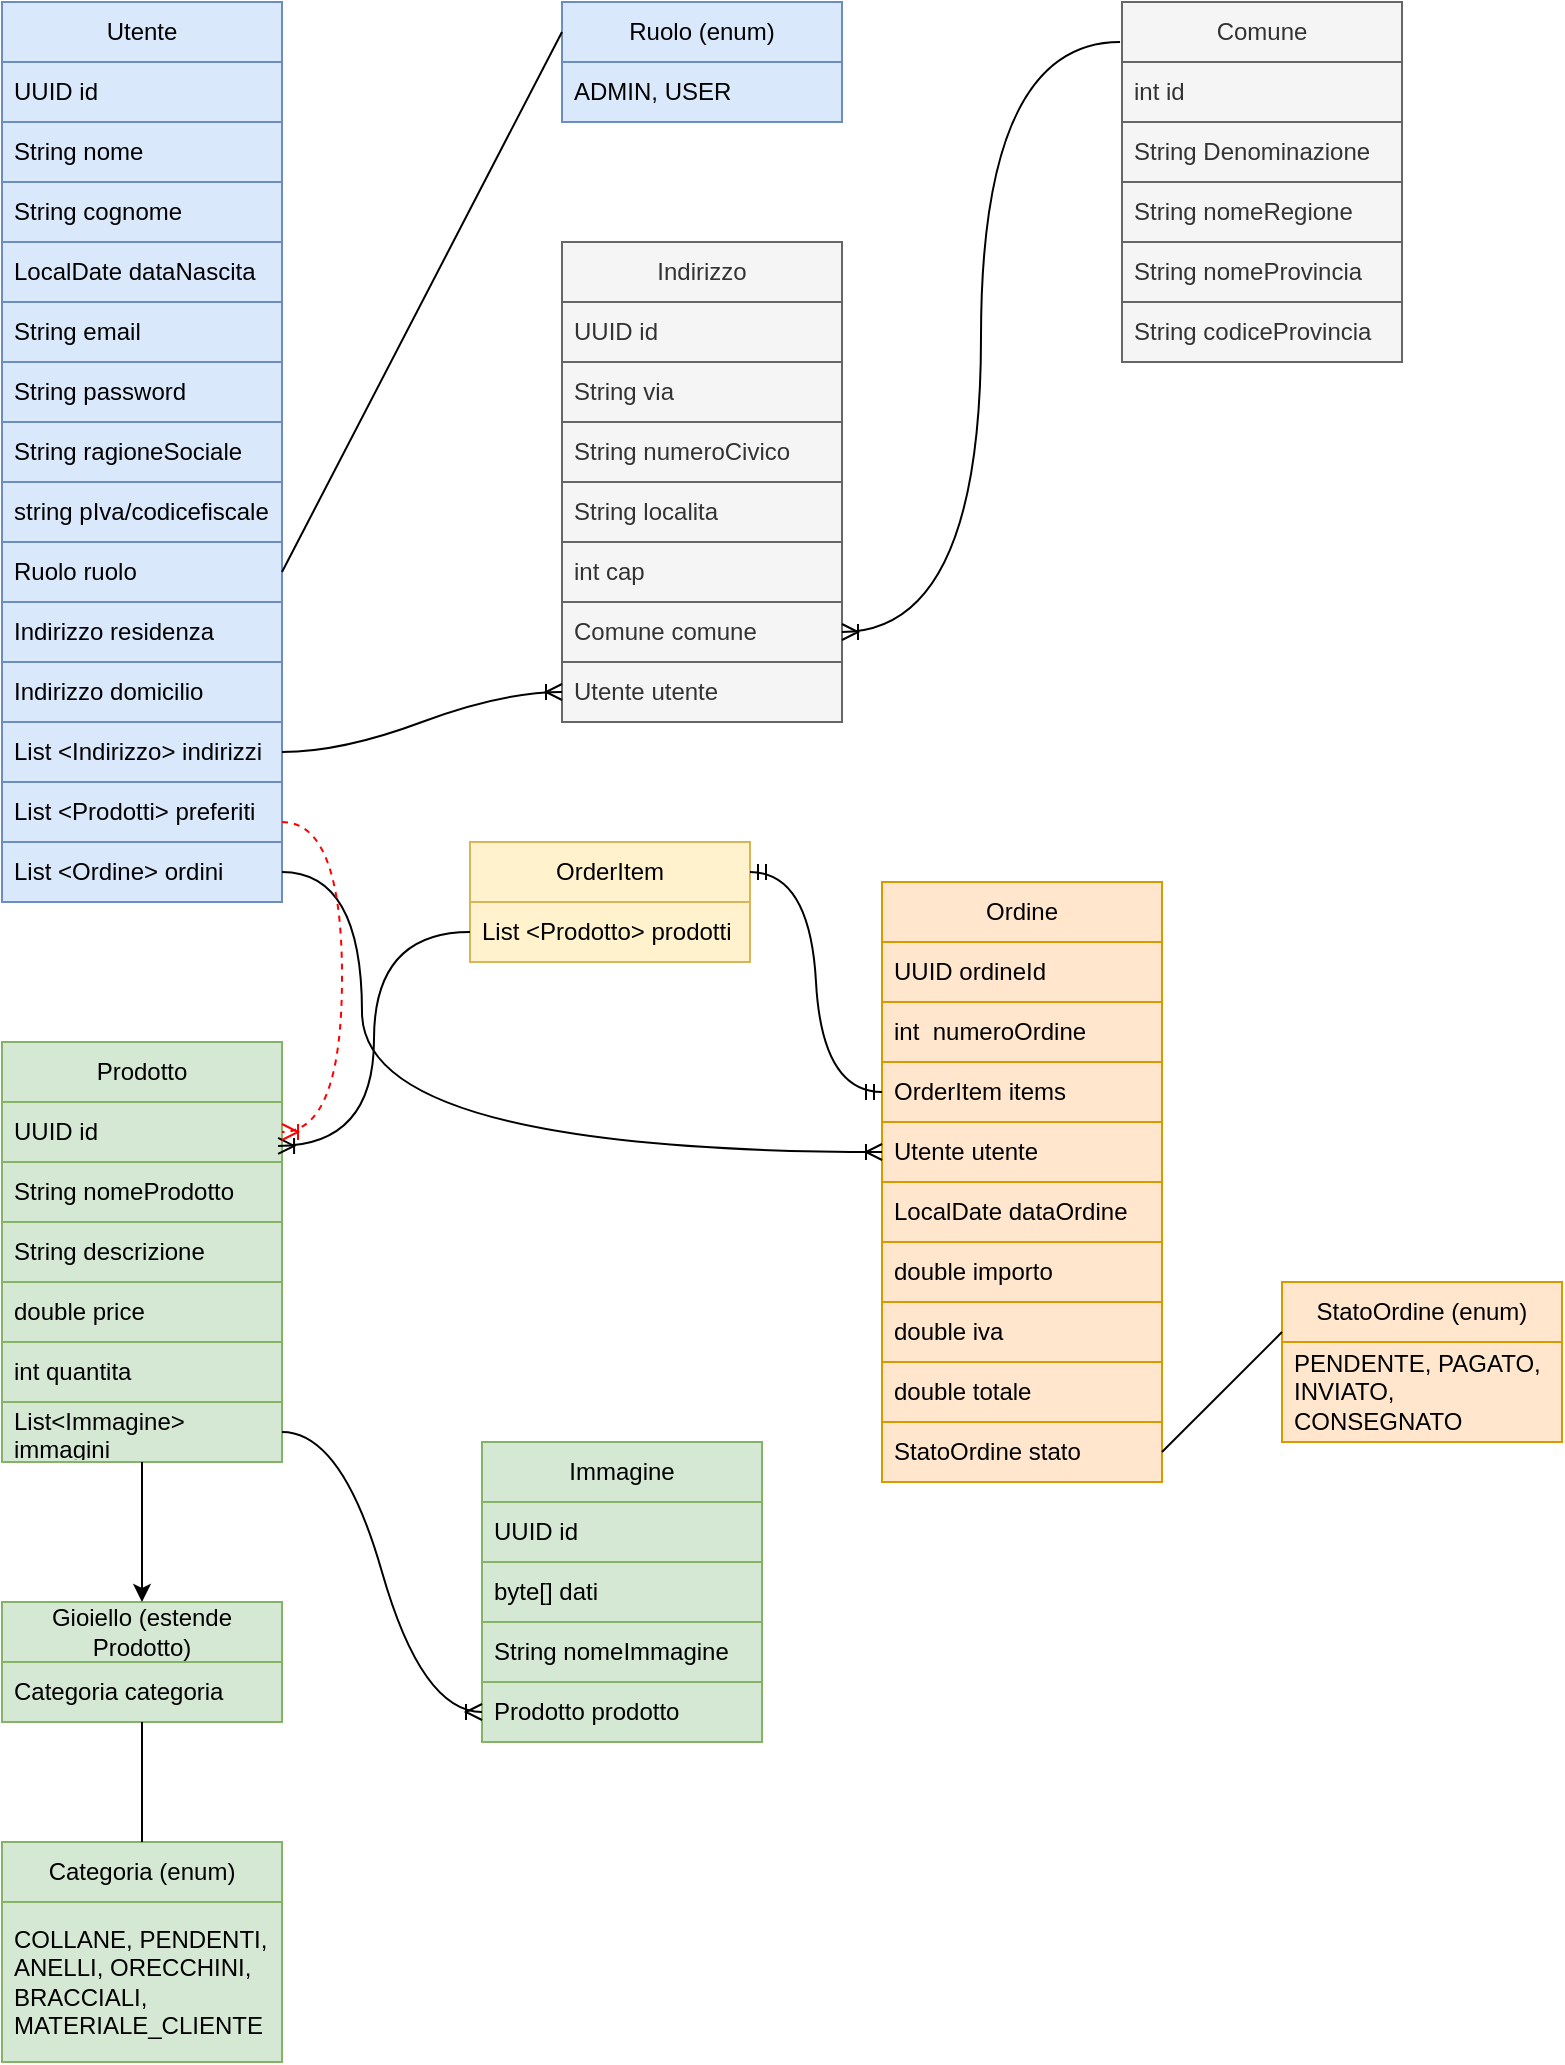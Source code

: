 <mxfile version="21.7.4" type="device">
  <diagram name="Pagina-1" id="P_G4udAecxbhIBq4Pmgk">
    <mxGraphModel dx="1434" dy="788" grid="1" gridSize="10" guides="1" tooltips="1" connect="1" arrows="1" fold="1" page="1" pageScale="1" pageWidth="827" pageHeight="1169" math="0" shadow="0">
      <root>
        <mxCell id="0" />
        <mxCell id="1" parent="0" />
        <mxCell id="TX8sB4JT6DrDPIx1a1a5-1" value="Utente" style="swimlane;fontStyle=0;childLayout=stackLayout;horizontal=1;startSize=30;horizontalStack=0;resizeParent=1;resizeParentMax=0;resizeLast=0;collapsible=1;marginBottom=0;whiteSpace=wrap;html=1;fillColor=#dae8fc;strokeColor=#6c8ebf;" parent="1" vertex="1">
          <mxGeometry x="40" y="120" width="140" height="450" as="geometry" />
        </mxCell>
        <mxCell id="TX8sB4JT6DrDPIx1a1a5-2" value="UUID id" style="text;strokeColor=#6c8ebf;fillColor=#dae8fc;align=left;verticalAlign=middle;spacingLeft=4;spacingRight=4;overflow=hidden;points=[[0,0.5],[1,0.5]];portConstraint=eastwest;rotatable=0;whiteSpace=wrap;html=1;" parent="TX8sB4JT6DrDPIx1a1a5-1" vertex="1">
          <mxGeometry y="30" width="140" height="30" as="geometry" />
        </mxCell>
        <mxCell id="TX8sB4JT6DrDPIx1a1a5-10" value="String nome" style="text;strokeColor=#6c8ebf;fillColor=#dae8fc;align=left;verticalAlign=middle;spacingLeft=4;spacingRight=4;overflow=hidden;points=[[0,0.5],[1,0.5]];portConstraint=eastwest;rotatable=0;whiteSpace=wrap;html=1;fillStyle=solid;" parent="TX8sB4JT6DrDPIx1a1a5-1" vertex="1">
          <mxGeometry y="60" width="140" height="30" as="geometry" />
        </mxCell>
        <mxCell id="TX8sB4JT6DrDPIx1a1a5-3" value="String cognome" style="text;strokeColor=#6c8ebf;fillColor=#dae8fc;align=left;verticalAlign=middle;spacingLeft=4;spacingRight=4;overflow=hidden;points=[[0,0.5],[1,0.5]];portConstraint=eastwest;rotatable=0;whiteSpace=wrap;html=1;fillStyle=solid;" parent="TX8sB4JT6DrDPIx1a1a5-1" vertex="1">
          <mxGeometry y="90" width="140" height="30" as="geometry" />
        </mxCell>
        <mxCell id="TX8sB4JT6DrDPIx1a1a5-6" value="LocalDate dataNascita" style="text;strokeColor=#6c8ebf;fillColor=#dae8fc;align=left;verticalAlign=middle;spacingLeft=4;spacingRight=4;overflow=hidden;points=[[0,0.5],[1,0.5]];portConstraint=eastwest;rotatable=0;whiteSpace=wrap;html=1;fillStyle=solid;" parent="TX8sB4JT6DrDPIx1a1a5-1" vertex="1">
          <mxGeometry y="120" width="140" height="30" as="geometry" />
        </mxCell>
        <mxCell id="TX8sB4JT6DrDPIx1a1a5-4" value="String email" style="text;strokeColor=#6c8ebf;fillColor=#dae8fc;align=left;verticalAlign=middle;spacingLeft=4;spacingRight=4;overflow=hidden;points=[[0,0.5],[1,0.5]];portConstraint=eastwest;rotatable=0;whiteSpace=wrap;html=1;fillStyle=solid;" parent="TX8sB4JT6DrDPIx1a1a5-1" vertex="1">
          <mxGeometry y="150" width="140" height="30" as="geometry" />
        </mxCell>
        <mxCell id="TX8sB4JT6DrDPIx1a1a5-19" value="String password" style="text;strokeColor=#6c8ebf;fillColor=#dae8fc;align=left;verticalAlign=middle;spacingLeft=4;spacingRight=4;overflow=hidden;points=[[0,0.5],[1,0.5]];portConstraint=eastwest;rotatable=0;whiteSpace=wrap;html=1;fillStyle=solid;" parent="TX8sB4JT6DrDPIx1a1a5-1" vertex="1">
          <mxGeometry y="180" width="140" height="30" as="geometry" />
        </mxCell>
        <mxCell id="TX8sB4JT6DrDPIx1a1a5-90" value="String ragioneSociale" style="text;strokeColor=#6c8ebf;fillColor=#dae8fc;align=left;verticalAlign=middle;spacingLeft=4;spacingRight=4;overflow=hidden;points=[[0,0.5],[1,0.5]];portConstraint=eastwest;rotatable=0;whiteSpace=wrap;html=1;fillStyle=solid;" parent="TX8sB4JT6DrDPIx1a1a5-1" vertex="1">
          <mxGeometry y="210" width="140" height="30" as="geometry" />
        </mxCell>
        <mxCell id="TX8sB4JT6DrDPIx1a1a5-91" value="string pIva/codicefiscale" style="text;strokeColor=#6c8ebf;fillColor=#dae8fc;align=left;verticalAlign=middle;spacingLeft=4;spacingRight=4;overflow=hidden;points=[[0,0.5],[1,0.5]];portConstraint=eastwest;rotatable=0;whiteSpace=wrap;html=1;fillStyle=solid;" parent="TX8sB4JT6DrDPIx1a1a5-1" vertex="1">
          <mxGeometry y="240" width="140" height="30" as="geometry" />
        </mxCell>
        <mxCell id="iK98xNIs0Vt937q_upnV-1" value="Ruolo ruolo" style="text;strokeColor=#6c8ebf;fillColor=#dae8fc;align=left;verticalAlign=middle;spacingLeft=4;spacingRight=4;overflow=hidden;points=[[0,0.5],[1,0.5]];portConstraint=eastwest;rotatable=0;whiteSpace=wrap;html=1;fillStyle=solid;" parent="TX8sB4JT6DrDPIx1a1a5-1" vertex="1">
          <mxGeometry y="270" width="140" height="30" as="geometry" />
        </mxCell>
        <mxCell id="TX8sB4JT6DrDPIx1a1a5-5" value="Indirizzo residenza" style="text;strokeColor=#6c8ebf;fillColor=#dae8fc;align=left;verticalAlign=middle;spacingLeft=4;spacingRight=4;overflow=hidden;points=[[0,0.5],[1,0.5]];portConstraint=eastwest;rotatable=0;whiteSpace=wrap;html=1;fillStyle=solid;" parent="TX8sB4JT6DrDPIx1a1a5-1" vertex="1">
          <mxGeometry y="300" width="140" height="30" as="geometry" />
        </mxCell>
        <mxCell id="iK98xNIs0Vt937q_upnV-2" value="Indirizzo domicilio" style="text;strokeColor=#6c8ebf;fillColor=#dae8fc;align=left;verticalAlign=middle;spacingLeft=4;spacingRight=4;overflow=hidden;points=[[0,0.5],[1,0.5]];portConstraint=eastwest;rotatable=0;whiteSpace=wrap;html=1;fillStyle=solid;" parent="TX8sB4JT6DrDPIx1a1a5-1" vertex="1">
          <mxGeometry y="330" width="140" height="30" as="geometry" />
        </mxCell>
        <mxCell id="TX8sB4JT6DrDPIx1a1a5-7" value="List &amp;lt;Indirizzo&amp;gt; indirizzi" style="text;strokeColor=#6c8ebf;fillColor=#dae8fc;align=left;verticalAlign=middle;spacingLeft=4;spacingRight=4;overflow=hidden;points=[[0,0.5],[1,0.5]];portConstraint=eastwest;rotatable=0;whiteSpace=wrap;html=1;fillStyle=solid;" parent="TX8sB4JT6DrDPIx1a1a5-1" vertex="1">
          <mxGeometry y="360" width="140" height="30" as="geometry" />
        </mxCell>
        <mxCell id="TX8sB4JT6DrDPIx1a1a5-8" value="List &amp;lt;Prodotti&amp;gt; preferiti" style="text;strokeColor=#6c8ebf;fillColor=#dae8fc;align=left;verticalAlign=middle;spacingLeft=4;spacingRight=4;overflow=hidden;points=[[0,0.5],[1,0.5]];portConstraint=eastwest;rotatable=0;whiteSpace=wrap;html=1;fillStyle=solid;" parent="TX8sB4JT6DrDPIx1a1a5-1" vertex="1">
          <mxGeometry y="390" width="140" height="30" as="geometry" />
        </mxCell>
        <mxCell id="TX8sB4JT6DrDPIx1a1a5-40" value="List &amp;lt;Ordine&amp;gt; ordini" style="text;strokeColor=#6c8ebf;fillColor=#dae8fc;align=left;verticalAlign=middle;spacingLeft=4;spacingRight=4;overflow=hidden;points=[[0,0.5],[1,0.5]];portConstraint=eastwest;rotatable=0;whiteSpace=wrap;html=1;fillStyle=solid;" parent="TX8sB4JT6DrDPIx1a1a5-1" vertex="1">
          <mxGeometry y="420" width="140" height="30" as="geometry" />
        </mxCell>
        <mxCell id="TX8sB4JT6DrDPIx1a1a5-11" value="Indirizzo" style="swimlane;fontStyle=0;childLayout=stackLayout;horizontal=1;startSize=30;horizontalStack=0;resizeParent=1;resizeParentMax=0;resizeLast=0;collapsible=1;marginBottom=0;whiteSpace=wrap;html=1;fillColor=#f5f5f5;strokeColor=#666666;fontColor=#333333;" parent="1" vertex="1">
          <mxGeometry x="320" y="240" width="140" height="240" as="geometry" />
        </mxCell>
        <mxCell id="TX8sB4JT6DrDPIx1a1a5-12" value="UUID id" style="text;strokeColor=#666666;fillColor=#f5f5f5;align=left;verticalAlign=middle;spacingLeft=4;spacingRight=4;overflow=hidden;points=[[0,0.5],[1,0.5]];portConstraint=eastwest;rotatable=0;whiteSpace=wrap;html=1;fontColor=#333333;" parent="TX8sB4JT6DrDPIx1a1a5-11" vertex="1">
          <mxGeometry y="30" width="140" height="30" as="geometry" />
        </mxCell>
        <mxCell id="TX8sB4JT6DrDPIx1a1a5-13" value="String via" style="text;strokeColor=#666666;fillColor=#f5f5f5;align=left;verticalAlign=middle;spacingLeft=4;spacingRight=4;overflow=hidden;points=[[0,0.5],[1,0.5]];portConstraint=eastwest;rotatable=0;whiteSpace=wrap;html=1;fontColor=#333333;" parent="TX8sB4JT6DrDPIx1a1a5-11" vertex="1">
          <mxGeometry y="60" width="140" height="30" as="geometry" />
        </mxCell>
        <mxCell id="TX8sB4JT6DrDPIx1a1a5-14" value="String numeroCivico" style="text;strokeColor=#666666;fillColor=#f5f5f5;align=left;verticalAlign=middle;spacingLeft=4;spacingRight=4;overflow=hidden;points=[[0,0.5],[1,0.5]];portConstraint=eastwest;rotatable=0;whiteSpace=wrap;html=1;fontColor=#333333;" parent="TX8sB4JT6DrDPIx1a1a5-11" vertex="1">
          <mxGeometry y="90" width="140" height="30" as="geometry" />
        </mxCell>
        <mxCell id="TX8sB4JT6DrDPIx1a1a5-15" value="String localita" style="text;strokeColor=#666666;fillColor=#f5f5f5;align=left;verticalAlign=middle;spacingLeft=4;spacingRight=4;overflow=hidden;points=[[0,0.5],[1,0.5]];portConstraint=eastwest;rotatable=0;whiteSpace=wrap;html=1;fontColor=#333333;" parent="TX8sB4JT6DrDPIx1a1a5-11" vertex="1">
          <mxGeometry y="120" width="140" height="30" as="geometry" />
        </mxCell>
        <mxCell id="TX8sB4JT6DrDPIx1a1a5-16" value="int cap" style="text;strokeColor=#666666;fillColor=#f5f5f5;align=left;verticalAlign=middle;spacingLeft=4;spacingRight=4;overflow=hidden;points=[[0,0.5],[1,0.5]];portConstraint=eastwest;rotatable=0;whiteSpace=wrap;html=1;fontColor=#333333;" parent="TX8sB4JT6DrDPIx1a1a5-11" vertex="1">
          <mxGeometry y="150" width="140" height="30" as="geometry" />
        </mxCell>
        <mxCell id="TX8sB4JT6DrDPIx1a1a5-17" value="Comune comune" style="text;strokeColor=#666666;fillColor=#f5f5f5;align=left;verticalAlign=middle;spacingLeft=4;spacingRight=4;overflow=hidden;points=[[0,0.5],[1,0.5]];portConstraint=eastwest;rotatable=0;whiteSpace=wrap;html=1;fontColor=#333333;" parent="TX8sB4JT6DrDPIx1a1a5-11" vertex="1">
          <mxGeometry y="180" width="140" height="30" as="geometry" />
        </mxCell>
        <mxCell id="TX8sB4JT6DrDPIx1a1a5-36" value="Utente utente" style="text;strokeColor=#666666;fillColor=#f5f5f5;align=left;verticalAlign=middle;spacingLeft=4;spacingRight=4;overflow=hidden;points=[[0,0.5],[1,0.5]];portConstraint=eastwest;rotatable=0;whiteSpace=wrap;html=1;fontColor=#333333;" parent="TX8sB4JT6DrDPIx1a1a5-11" vertex="1">
          <mxGeometry y="210" width="140" height="30" as="geometry" />
        </mxCell>
        <mxCell id="TX8sB4JT6DrDPIx1a1a5-20" value="Ruolo (enum)" style="swimlane;fontStyle=0;childLayout=stackLayout;horizontal=1;startSize=30;horizontalStack=0;resizeParent=1;resizeParentMax=0;resizeLast=0;collapsible=1;marginBottom=0;whiteSpace=wrap;html=1;fillColor=#dae8fc;strokeColor=#6c8ebf;" parent="1" vertex="1">
          <mxGeometry x="320" y="120" width="140" height="60" as="geometry" />
        </mxCell>
        <mxCell id="TX8sB4JT6DrDPIx1a1a5-21" value="ADMIN, USER" style="text;strokeColor=#6c8ebf;fillColor=#dae8fc;align=left;verticalAlign=middle;spacingLeft=4;spacingRight=4;overflow=hidden;points=[[0,0.5],[1,0.5]];portConstraint=eastwest;rotatable=0;whiteSpace=wrap;html=1;" parent="TX8sB4JT6DrDPIx1a1a5-20" vertex="1">
          <mxGeometry y="30" width="140" height="30" as="geometry" />
        </mxCell>
        <mxCell id="TX8sB4JT6DrDPIx1a1a5-24" value="" style="endArrow=none;html=1;rounded=0;exitX=1;exitY=0.5;exitDx=0;exitDy=0;entryX=0;entryY=0.25;entryDx=0;entryDy=0;" parent="1" source="iK98xNIs0Vt937q_upnV-1" target="TX8sB4JT6DrDPIx1a1a5-20" edge="1">
          <mxGeometry width="50" height="50" relative="1" as="geometry">
            <mxPoint x="390" y="430" as="sourcePoint" />
            <mxPoint x="440" y="380" as="targetPoint" />
          </mxGeometry>
        </mxCell>
        <mxCell id="TX8sB4JT6DrDPIx1a1a5-25" value="Comune" style="swimlane;fontStyle=0;childLayout=stackLayout;horizontal=1;startSize=30;horizontalStack=0;resizeParent=1;resizeParentMax=0;resizeLast=0;collapsible=1;marginBottom=0;whiteSpace=wrap;html=1;fillColor=#f5f5f5;fontColor=#333333;strokeColor=#666666;" parent="1" vertex="1">
          <mxGeometry x="600" y="120" width="140" height="180" as="geometry" />
        </mxCell>
        <mxCell id="TX8sB4JT6DrDPIx1a1a5-26" value="int id" style="text;strokeColor=#666666;fillColor=#f5f5f5;align=left;verticalAlign=middle;spacingLeft=4;spacingRight=4;overflow=hidden;points=[[0,0.5],[1,0.5]];portConstraint=eastwest;rotatable=0;whiteSpace=wrap;html=1;fontColor=#333333;fillStyle=auto;" parent="TX8sB4JT6DrDPIx1a1a5-25" vertex="1">
          <mxGeometry y="30" width="140" height="30" as="geometry" />
        </mxCell>
        <mxCell id="iK98xNIs0Vt937q_upnV-3" value="String Denominazione" style="text;strokeColor=#666666;fillColor=#f5f5f5;align=left;verticalAlign=middle;spacingLeft=4;spacingRight=4;overflow=hidden;points=[[0,0.5],[1,0.5]];portConstraint=eastwest;rotatable=0;whiteSpace=wrap;html=1;fontColor=#333333;fillStyle=auto;" parent="TX8sB4JT6DrDPIx1a1a5-25" vertex="1">
          <mxGeometry y="60" width="140" height="30" as="geometry" />
        </mxCell>
        <mxCell id="TX8sB4JT6DrDPIx1a1a5-28" value="String nomeRegione" style="text;strokeColor=#666666;fillColor=#f5f5f5;align=left;verticalAlign=middle;spacingLeft=4;spacingRight=4;overflow=hidden;points=[[0,0.5],[1,0.5]];portConstraint=eastwest;rotatable=0;whiteSpace=wrap;html=1;fontColor=#333333;" parent="TX8sB4JT6DrDPIx1a1a5-25" vertex="1">
          <mxGeometry y="90" width="140" height="30" as="geometry" />
        </mxCell>
        <mxCell id="iK98xNIs0Vt937q_upnV-4" value="String nomeProvincia" style="text;strokeColor=#666666;fillColor=#f5f5f5;align=left;verticalAlign=middle;spacingLeft=4;spacingRight=4;overflow=hidden;points=[[0,0.5],[1,0.5]];portConstraint=eastwest;rotatable=0;whiteSpace=wrap;html=1;fontColor=#333333;" parent="TX8sB4JT6DrDPIx1a1a5-25" vertex="1">
          <mxGeometry y="120" width="140" height="30" as="geometry" />
        </mxCell>
        <mxCell id="TX8sB4JT6DrDPIx1a1a5-29" value="String codiceProvincia" style="text;strokeColor=#666666;fillColor=#f5f5f5;align=left;verticalAlign=middle;spacingLeft=4;spacingRight=4;overflow=hidden;points=[[0,0.5],[1,0.5]];portConstraint=eastwest;rotatable=0;whiteSpace=wrap;html=1;fontColor=#333333;" parent="TX8sB4JT6DrDPIx1a1a5-25" vertex="1">
          <mxGeometry y="150" width="140" height="30" as="geometry" />
        </mxCell>
        <mxCell id="TX8sB4JT6DrDPIx1a1a5-38" value="" style="edgeStyle=elbowEdgeStyle;fontSize=12;html=1;endArrow=ERoneToMany;exitX=-0.007;exitY=0.111;exitDx=0;exitDy=0;exitPerimeter=0;entryX=1;entryY=0.5;entryDx=0;entryDy=0;curved=1;" parent="1" source="TX8sB4JT6DrDPIx1a1a5-25" target="TX8sB4JT6DrDPIx1a1a5-17" edge="1">
          <mxGeometry width="100" height="100" relative="1" as="geometry">
            <mxPoint x="590" y="140" as="sourcePoint" />
            <mxPoint x="480" y="240" as="targetPoint" />
          </mxGeometry>
        </mxCell>
        <mxCell id="TX8sB4JT6DrDPIx1a1a5-39" value="" style="edgeStyle=entityRelationEdgeStyle;fontSize=12;html=1;endArrow=ERoneToMany;exitX=1;exitY=0.5;exitDx=0;exitDy=0;entryX=0;entryY=0.5;entryDx=0;entryDy=0;curved=1;" parent="1" source="TX8sB4JT6DrDPIx1a1a5-7" target="TX8sB4JT6DrDPIx1a1a5-36" edge="1">
          <mxGeometry width="100" height="100" relative="1" as="geometry">
            <mxPoint x="360" y="440" as="sourcePoint" />
            <mxPoint x="460" y="340" as="targetPoint" />
          </mxGeometry>
        </mxCell>
        <mxCell id="TX8sB4JT6DrDPIx1a1a5-42" value="Prodotto" style="swimlane;fontStyle=0;childLayout=stackLayout;horizontal=1;startSize=30;horizontalStack=0;resizeParent=1;resizeParentMax=0;resizeLast=0;collapsible=1;marginBottom=0;whiteSpace=wrap;html=1;fillColor=#d5e8d4;strokeColor=#82b366;" parent="1" vertex="1">
          <mxGeometry x="40" y="640" width="140" height="210" as="geometry" />
        </mxCell>
        <mxCell id="TX8sB4JT6DrDPIx1a1a5-43" value="UUID id" style="text;strokeColor=#82b366;fillColor=#d5e8d4;align=left;verticalAlign=middle;spacingLeft=4;spacingRight=4;overflow=hidden;points=[[0,0.5],[1,0.5]];portConstraint=eastwest;rotatable=0;whiteSpace=wrap;html=1;" parent="TX8sB4JT6DrDPIx1a1a5-42" vertex="1">
          <mxGeometry y="30" width="140" height="30" as="geometry" />
        </mxCell>
        <mxCell id="TX8sB4JT6DrDPIx1a1a5-44" value="String nomeProdotto" style="text;strokeColor=#82b366;fillColor=#d5e8d4;align=left;verticalAlign=middle;spacingLeft=4;spacingRight=4;overflow=hidden;points=[[0,0.5],[1,0.5]];portConstraint=eastwest;rotatable=0;whiteSpace=wrap;html=1;" parent="TX8sB4JT6DrDPIx1a1a5-42" vertex="1">
          <mxGeometry y="60" width="140" height="30" as="geometry" />
        </mxCell>
        <mxCell id="TX8sB4JT6DrDPIx1a1a5-45" value="String descrizione" style="text;strokeColor=#82b366;fillColor=#d5e8d4;align=left;verticalAlign=middle;spacingLeft=4;spacingRight=4;overflow=hidden;points=[[0,0.5],[1,0.5]];portConstraint=eastwest;rotatable=0;whiteSpace=wrap;html=1;" parent="TX8sB4JT6DrDPIx1a1a5-42" vertex="1">
          <mxGeometry y="90" width="140" height="30" as="geometry" />
        </mxCell>
        <mxCell id="TX8sB4JT6DrDPIx1a1a5-46" value="double price" style="text;strokeColor=#82b366;fillColor=#d5e8d4;align=left;verticalAlign=middle;spacingLeft=4;spacingRight=4;overflow=hidden;points=[[0,0.5],[1,0.5]];portConstraint=eastwest;rotatable=0;whiteSpace=wrap;html=1;" parent="TX8sB4JT6DrDPIx1a1a5-42" vertex="1">
          <mxGeometry y="120" width="140" height="30" as="geometry" />
        </mxCell>
        <mxCell id="TX8sB4JT6DrDPIx1a1a5-48" value="int quantita" style="text;strokeColor=#82b366;fillColor=#d5e8d4;align=left;verticalAlign=middle;spacingLeft=4;spacingRight=4;overflow=hidden;points=[[0,0.5],[1,0.5]];portConstraint=eastwest;rotatable=0;whiteSpace=wrap;html=1;" parent="TX8sB4JT6DrDPIx1a1a5-42" vertex="1">
          <mxGeometry y="150" width="140" height="30" as="geometry" />
        </mxCell>
        <mxCell id="TX8sB4JT6DrDPIx1a1a5-47" value="List&amp;lt;Immagine&amp;gt; immagini" style="text;strokeColor=#82b366;fillColor=#d5e8d4;align=left;verticalAlign=middle;spacingLeft=4;spacingRight=4;overflow=hidden;points=[[0,0.5],[1,0.5]];portConstraint=eastwest;rotatable=0;whiteSpace=wrap;html=1;" parent="TX8sB4JT6DrDPIx1a1a5-42" vertex="1">
          <mxGeometry y="180" width="140" height="30" as="geometry" />
        </mxCell>
        <mxCell id="TX8sB4JT6DrDPIx1a1a5-60" value="Gioiello (estende Prodotto)" style="swimlane;fontStyle=0;childLayout=stackLayout;horizontal=1;startSize=30;horizontalStack=0;resizeParent=1;resizeParentMax=0;resizeLast=0;collapsible=1;marginBottom=0;whiteSpace=wrap;html=1;fillColor=#d5e8d4;strokeColor=#82b366;" parent="1" vertex="1">
          <mxGeometry x="40" y="920" width="140" height="60" as="geometry" />
        </mxCell>
        <mxCell id="TX8sB4JT6DrDPIx1a1a5-61" value="Categoria categoria" style="text;strokeColor=#82b366;fillColor=#d5e8d4;align=left;verticalAlign=middle;spacingLeft=4;spacingRight=4;overflow=hidden;points=[[0,0.5],[1,0.5]];portConstraint=eastwest;rotatable=0;whiteSpace=wrap;html=1;" parent="TX8sB4JT6DrDPIx1a1a5-60" vertex="1">
          <mxGeometry y="30" width="140" height="30" as="geometry" />
        </mxCell>
        <mxCell id="TX8sB4JT6DrDPIx1a1a5-64" value="" style="endArrow=classic;html=1;rounded=0;exitX=0.5;exitY=1;exitDx=0;exitDy=0;entryX=0.5;entryY=0;entryDx=0;entryDy=0;" parent="1" source="TX8sB4JT6DrDPIx1a1a5-42" target="TX8sB4JT6DrDPIx1a1a5-60" edge="1">
          <mxGeometry width="50" height="50" relative="1" as="geometry">
            <mxPoint x="390" y="890" as="sourcePoint" />
            <mxPoint x="440" y="840" as="targetPoint" />
          </mxGeometry>
        </mxCell>
        <mxCell id="TX8sB4JT6DrDPIx1a1a5-65" value="Categoria (enum)" style="swimlane;fontStyle=0;childLayout=stackLayout;horizontal=1;startSize=30;horizontalStack=0;resizeParent=1;resizeParentMax=0;resizeLast=0;collapsible=1;marginBottom=0;whiteSpace=wrap;html=1;fillColor=#d5e8d4;strokeColor=#82b366;" parent="1" vertex="1">
          <mxGeometry x="40" y="1040" width="140" height="80" as="geometry" />
        </mxCell>
        <mxCell id="TX8sB4JT6DrDPIx1a1a5-69" value="" style="endArrow=none;html=1;rounded=0;entryX=0.5;entryY=0;entryDx=0;entryDy=0;exitX=0.5;exitY=1;exitDx=0;exitDy=0;" parent="1" source="TX8sB4JT6DrDPIx1a1a5-60" target="TX8sB4JT6DrDPIx1a1a5-65" edge="1">
          <mxGeometry width="50" height="50" relative="1" as="geometry">
            <mxPoint x="120" y="990" as="sourcePoint" />
            <mxPoint x="440" y="690" as="targetPoint" />
          </mxGeometry>
        </mxCell>
        <mxCell id="TX8sB4JT6DrDPIx1a1a5-72" value="Ordine" style="swimlane;fontStyle=0;childLayout=stackLayout;horizontal=1;startSize=30;horizontalStack=0;resizeParent=1;resizeParentMax=0;resizeLast=0;collapsible=1;marginBottom=0;whiteSpace=wrap;html=1;fillColor=#ffe6cc;strokeColor=#d79b00;" parent="1" vertex="1">
          <mxGeometry x="480" y="560" width="140" height="300" as="geometry" />
        </mxCell>
        <mxCell id="TX8sB4JT6DrDPIx1a1a5-73" value="UUID ordineId" style="text;strokeColor=#d79b00;fillColor=#ffe6cc;align=left;verticalAlign=middle;spacingLeft=4;spacingRight=4;overflow=hidden;points=[[0,0.5],[1,0.5]];portConstraint=eastwest;rotatable=0;whiteSpace=wrap;html=1;" parent="TX8sB4JT6DrDPIx1a1a5-72" vertex="1">
          <mxGeometry y="30" width="140" height="30" as="geometry" />
        </mxCell>
        <mxCell id="TX8sB4JT6DrDPIx1a1a5-76" value="int&amp;nbsp; numeroOrdine" style="text;strokeColor=#d79b00;fillColor=#ffe6cc;align=left;verticalAlign=middle;spacingLeft=4;spacingRight=4;overflow=hidden;points=[[0,0.5],[1,0.5]];portConstraint=eastwest;rotatable=0;whiteSpace=wrap;html=1;" parent="TX8sB4JT6DrDPIx1a1a5-72" vertex="1">
          <mxGeometry y="60" width="140" height="30" as="geometry" />
        </mxCell>
        <mxCell id="TX8sB4JT6DrDPIx1a1a5-74" value="OrderItem items" style="text;strokeColor=#d79b00;fillColor=#ffe6cc;align=left;verticalAlign=middle;spacingLeft=4;spacingRight=4;overflow=hidden;points=[[0,0.5],[1,0.5]];portConstraint=eastwest;rotatable=0;whiteSpace=wrap;html=1;" parent="TX8sB4JT6DrDPIx1a1a5-72" vertex="1">
          <mxGeometry y="90" width="140" height="30" as="geometry" />
        </mxCell>
        <mxCell id="TX8sB4JT6DrDPIx1a1a5-75" value="Utente utente" style="text;strokeColor=#d79b00;fillColor=#ffe6cc;align=left;verticalAlign=middle;spacingLeft=4;spacingRight=4;overflow=hidden;points=[[0,0.5],[1,0.5]];portConstraint=eastwest;rotatable=0;whiteSpace=wrap;html=1;" parent="TX8sB4JT6DrDPIx1a1a5-72" vertex="1">
          <mxGeometry y="120" width="140" height="30" as="geometry" />
        </mxCell>
        <mxCell id="TX8sB4JT6DrDPIx1a1a5-88" value="LocalDate dataOrdine" style="text;strokeColor=#d79b00;fillColor=#ffe6cc;align=left;verticalAlign=middle;spacingLeft=4;spacingRight=4;overflow=hidden;points=[[0,0.5],[1,0.5]];portConstraint=eastwest;rotatable=0;whiteSpace=wrap;html=1;" parent="TX8sB4JT6DrDPIx1a1a5-72" vertex="1">
          <mxGeometry y="150" width="140" height="30" as="geometry" />
        </mxCell>
        <mxCell id="TX8sB4JT6DrDPIx1a1a5-101" value="double importo" style="text;strokeColor=#d79b00;fillColor=#ffe6cc;align=left;verticalAlign=middle;spacingLeft=4;spacingRight=4;overflow=hidden;points=[[0,0.5],[1,0.5]];portConstraint=eastwest;rotatable=0;whiteSpace=wrap;html=1;" parent="TX8sB4JT6DrDPIx1a1a5-72" vertex="1">
          <mxGeometry y="180" width="140" height="30" as="geometry" />
        </mxCell>
        <mxCell id="TX8sB4JT6DrDPIx1a1a5-102" value="double iva" style="text;strokeColor=#d79b00;fillColor=#ffe6cc;align=left;verticalAlign=middle;spacingLeft=4;spacingRight=4;overflow=hidden;points=[[0,0.5],[1,0.5]];portConstraint=eastwest;rotatable=0;whiteSpace=wrap;html=1;" parent="TX8sB4JT6DrDPIx1a1a5-72" vertex="1">
          <mxGeometry y="210" width="140" height="30" as="geometry" />
        </mxCell>
        <mxCell id="TX8sB4JT6DrDPIx1a1a5-77" value="double totale" style="text;strokeColor=#d79b00;fillColor=#ffe6cc;align=left;verticalAlign=middle;spacingLeft=4;spacingRight=4;overflow=hidden;points=[[0,0.5],[1,0.5]];portConstraint=eastwest;rotatable=0;whiteSpace=wrap;html=1;" parent="TX8sB4JT6DrDPIx1a1a5-72" vertex="1">
          <mxGeometry y="240" width="140" height="30" as="geometry" />
        </mxCell>
        <mxCell id="TX8sB4JT6DrDPIx1a1a5-78" value="StatoOrdine stato" style="text;strokeColor=#d79b00;fillColor=#ffe6cc;align=left;verticalAlign=middle;spacingLeft=4;spacingRight=4;overflow=hidden;points=[[0,0.5],[1,0.5]];portConstraint=eastwest;rotatable=0;whiteSpace=wrap;html=1;" parent="TX8sB4JT6DrDPIx1a1a5-72" vertex="1">
          <mxGeometry y="270" width="140" height="30" as="geometry" />
        </mxCell>
        <mxCell id="TX8sB4JT6DrDPIx1a1a5-79" value="StatoOrdine (enum)" style="swimlane;fontStyle=0;childLayout=stackLayout;horizontal=1;startSize=30;horizontalStack=0;resizeParent=1;resizeParentMax=0;resizeLast=0;collapsible=1;marginBottom=0;whiteSpace=wrap;html=1;fillColor=#ffe6cc;strokeColor=#d79b00;" parent="1" vertex="1">
          <mxGeometry x="680" y="760" width="140" height="80" as="geometry" />
        </mxCell>
        <mxCell id="TX8sB4JT6DrDPIx1a1a5-80" value="PENDENTE, PAGATO, INVIATO, CONSEGNATO" style="text;strokeColor=#d79b00;fillColor=#ffe6cc;align=left;verticalAlign=middle;spacingLeft=4;spacingRight=4;overflow=hidden;points=[[0,0.5],[1,0.5]];portConstraint=eastwest;rotatable=0;whiteSpace=wrap;html=1;" parent="TX8sB4JT6DrDPIx1a1a5-79" vertex="1">
          <mxGeometry y="30" width="140" height="50" as="geometry" />
        </mxCell>
        <mxCell id="TX8sB4JT6DrDPIx1a1a5-83" value="" style="endArrow=none;html=1;rounded=0;exitX=1;exitY=0.5;exitDx=0;exitDy=0;entryX=0;entryY=0.313;entryDx=0;entryDy=0;entryPerimeter=0;" parent="1" source="TX8sB4JT6DrDPIx1a1a5-78" target="TX8sB4JT6DrDPIx1a1a5-79" edge="1">
          <mxGeometry width="50" height="50" relative="1" as="geometry">
            <mxPoint x="590" y="760" as="sourcePoint" />
            <mxPoint x="640" y="710" as="targetPoint" />
          </mxGeometry>
        </mxCell>
        <mxCell id="TX8sB4JT6DrDPIx1a1a5-86" value="" style="edgeStyle=elbowEdgeStyle;fontSize=12;html=1;endArrow=ERoneToMany;exitX=1;exitY=0.5;exitDx=0;exitDy=0;entryX=0;entryY=0.5;entryDx=0;entryDy=0;curved=1;" parent="1" source="TX8sB4JT6DrDPIx1a1a5-40" target="TX8sB4JT6DrDPIx1a1a5-75" edge="1">
          <mxGeometry width="100" height="100" relative="1" as="geometry">
            <mxPoint x="240" y="520" as="sourcePoint" />
            <mxPoint x="320" y="600" as="targetPoint" />
            <Array as="points">
              <mxPoint x="220" y="600" />
            </Array>
          </mxGeometry>
        </mxCell>
        <mxCell id="TX8sB4JT6DrDPIx1a1a5-92" value="OrderItem" style="swimlane;fontStyle=0;childLayout=stackLayout;horizontal=1;startSize=30;horizontalStack=0;resizeParent=1;resizeParentMax=0;resizeLast=0;collapsible=1;marginBottom=0;whiteSpace=wrap;html=1;fillColor=#fff2cc;strokeColor=#d6b656;" parent="1" vertex="1">
          <mxGeometry x="274" y="540" width="140" height="60" as="geometry" />
        </mxCell>
        <mxCell id="TX8sB4JT6DrDPIx1a1a5-93" value="List &amp;lt;Prodotto&amp;gt; prodotti" style="text;strokeColor=#d6b656;fillColor=#fff2cc;align=left;verticalAlign=middle;spacingLeft=4;spacingRight=4;overflow=hidden;points=[[0,0.5],[1,0.5]];portConstraint=eastwest;rotatable=0;whiteSpace=wrap;html=1;" parent="TX8sB4JT6DrDPIx1a1a5-92" vertex="1">
          <mxGeometry y="30" width="140" height="30" as="geometry" />
        </mxCell>
        <mxCell id="TX8sB4JT6DrDPIx1a1a5-97" value="" style="edgeStyle=elbowEdgeStyle;fontSize=12;html=1;endArrow=ERoneToMany;exitX=0;exitY=0.5;exitDx=0;exitDy=0;entryX=0.986;entryY=0.733;entryDx=0;entryDy=0;entryPerimeter=0;curved=1;" parent="1" source="TX8sB4JT6DrDPIx1a1a5-93" target="TX8sB4JT6DrDPIx1a1a5-43" edge="1">
          <mxGeometry width="100" height="100" relative="1" as="geometry">
            <mxPoint x="280" y="630" as="sourcePoint" />
            <mxPoint x="180" y="570" as="targetPoint" />
          </mxGeometry>
        </mxCell>
        <mxCell id="TX8sB4JT6DrDPIx1a1a5-98" value="" style="edgeStyle=entityRelationEdgeStyle;fontSize=12;html=1;endArrow=ERmandOne;startArrow=ERmandOne;exitX=1;exitY=0.25;exitDx=0;exitDy=0;entryX=0;entryY=0.5;entryDx=0;entryDy=0;curved=1;" parent="1" source="TX8sB4JT6DrDPIx1a1a5-92" target="TX8sB4JT6DrDPIx1a1a5-74" edge="1">
          <mxGeometry width="100" height="100" relative="1" as="geometry">
            <mxPoint x="400" y="580" as="sourcePoint" />
            <mxPoint x="500" y="480" as="targetPoint" />
            <Array as="points">
              <mxPoint x="460" y="650" />
              <mxPoint x="440" y="620" />
              <mxPoint x="460" y="650" />
              <mxPoint x="460" y="670" />
              <mxPoint x="500" y="650" />
              <mxPoint x="470" y="650" />
            </Array>
          </mxGeometry>
        </mxCell>
        <mxCell id="TX8sB4JT6DrDPIx1a1a5-99" value="" style="edgeStyle=entityRelationEdgeStyle;fontSize=12;html=1;endArrow=ERoneToMany;exitX=1;exitY=0.667;exitDx=0;exitDy=0;exitPerimeter=0;dashed=1;curved=1;strokeColor=#FF0000;" parent="1" source="TX8sB4JT6DrDPIx1a1a5-8" target="TX8sB4JT6DrDPIx1a1a5-43" edge="1">
          <mxGeometry width="100" height="100" relative="1" as="geometry">
            <mxPoint x="190" y="470" as="sourcePoint" />
            <mxPoint x="290" y="660" as="targetPoint" />
          </mxGeometry>
        </mxCell>
        <mxCell id="dxjepYXYrTNQEl2U8GRc-1" value="Immagine" style="swimlane;fontStyle=0;childLayout=stackLayout;horizontal=1;startSize=30;horizontalStack=0;resizeParent=1;resizeParentMax=0;resizeLast=0;collapsible=1;marginBottom=0;whiteSpace=wrap;html=1;fillColor=#d5e8d4;strokeColor=#82b366;" parent="1" vertex="1">
          <mxGeometry x="280" y="840" width="140" height="150" as="geometry" />
        </mxCell>
        <mxCell id="dxjepYXYrTNQEl2U8GRc-2" value="UUID id" style="text;strokeColor=#82b366;fillColor=#d5e8d4;align=left;verticalAlign=middle;spacingLeft=4;spacingRight=4;overflow=hidden;points=[[0,0.5],[1,0.5]];portConstraint=eastwest;rotatable=0;whiteSpace=wrap;html=1;" parent="dxjepYXYrTNQEl2U8GRc-1" vertex="1">
          <mxGeometry y="30" width="140" height="30" as="geometry" />
        </mxCell>
        <mxCell id="dxjepYXYrTNQEl2U8GRc-3" value="byte[] dati" style="text;strokeColor=#82b366;fillColor=#d5e8d4;align=left;verticalAlign=middle;spacingLeft=4;spacingRight=4;overflow=hidden;points=[[0,0.5],[1,0.5]];portConstraint=eastwest;rotatable=0;whiteSpace=wrap;html=1;" parent="dxjepYXYrTNQEl2U8GRc-1" vertex="1">
          <mxGeometry y="60" width="140" height="30" as="geometry" />
        </mxCell>
        <mxCell id="dxjepYXYrTNQEl2U8GRc-4" value="String nomeImmagine" style="text;strokeColor=#82b366;fillColor=#d5e8d4;align=left;verticalAlign=middle;spacingLeft=4;spacingRight=4;overflow=hidden;points=[[0,0.5],[1,0.5]];portConstraint=eastwest;rotatable=0;whiteSpace=wrap;html=1;" parent="dxjepYXYrTNQEl2U8GRc-1" vertex="1">
          <mxGeometry y="90" width="140" height="30" as="geometry" />
        </mxCell>
        <mxCell id="dxjepYXYrTNQEl2U8GRc-5" value="Prodotto prodotto" style="text;strokeColor=#82b366;fillColor=#d5e8d4;align=left;verticalAlign=middle;spacingLeft=4;spacingRight=4;overflow=hidden;points=[[0,0.5],[1,0.5]];portConstraint=eastwest;rotatable=0;whiteSpace=wrap;html=1;" parent="dxjepYXYrTNQEl2U8GRc-1" vertex="1">
          <mxGeometry y="120" width="140" height="30" as="geometry" />
        </mxCell>
        <mxCell id="dxjepYXYrTNQEl2U8GRc-7" value="" style="edgeStyle=entityRelationEdgeStyle;fontSize=12;html=1;endArrow=ERoneToMany;exitX=1;exitY=0.5;exitDx=0;exitDy=0;entryX=0;entryY=0.5;entryDx=0;entryDy=0;curved=1;" parent="1" source="TX8sB4JT6DrDPIx1a1a5-47" target="dxjepYXYrTNQEl2U8GRc-5" edge="1">
          <mxGeometry width="100" height="100" relative="1" as="geometry">
            <mxPoint x="360" y="960" as="sourcePoint" />
            <mxPoint x="460" y="860" as="targetPoint" />
          </mxGeometry>
        </mxCell>
        <mxCell id="TX8sB4JT6DrDPIx1a1a5-66" value="COLLANE, PENDENTI, ANELLI, ORECCHINI, BRACCIALI, MATERIALE_CLIENTE" style="text;strokeColor=#82b366;fillColor=#d5e8d4;align=left;verticalAlign=middle;spacingLeft=4;spacingRight=4;overflow=hidden;points=[[0,0.5],[1,0.5]];portConstraint=eastwest;rotatable=0;whiteSpace=wrap;html=1;" parent="1" vertex="1">
          <mxGeometry x="40" y="1070" width="140" height="80" as="geometry" />
        </mxCell>
      </root>
    </mxGraphModel>
  </diagram>
</mxfile>
